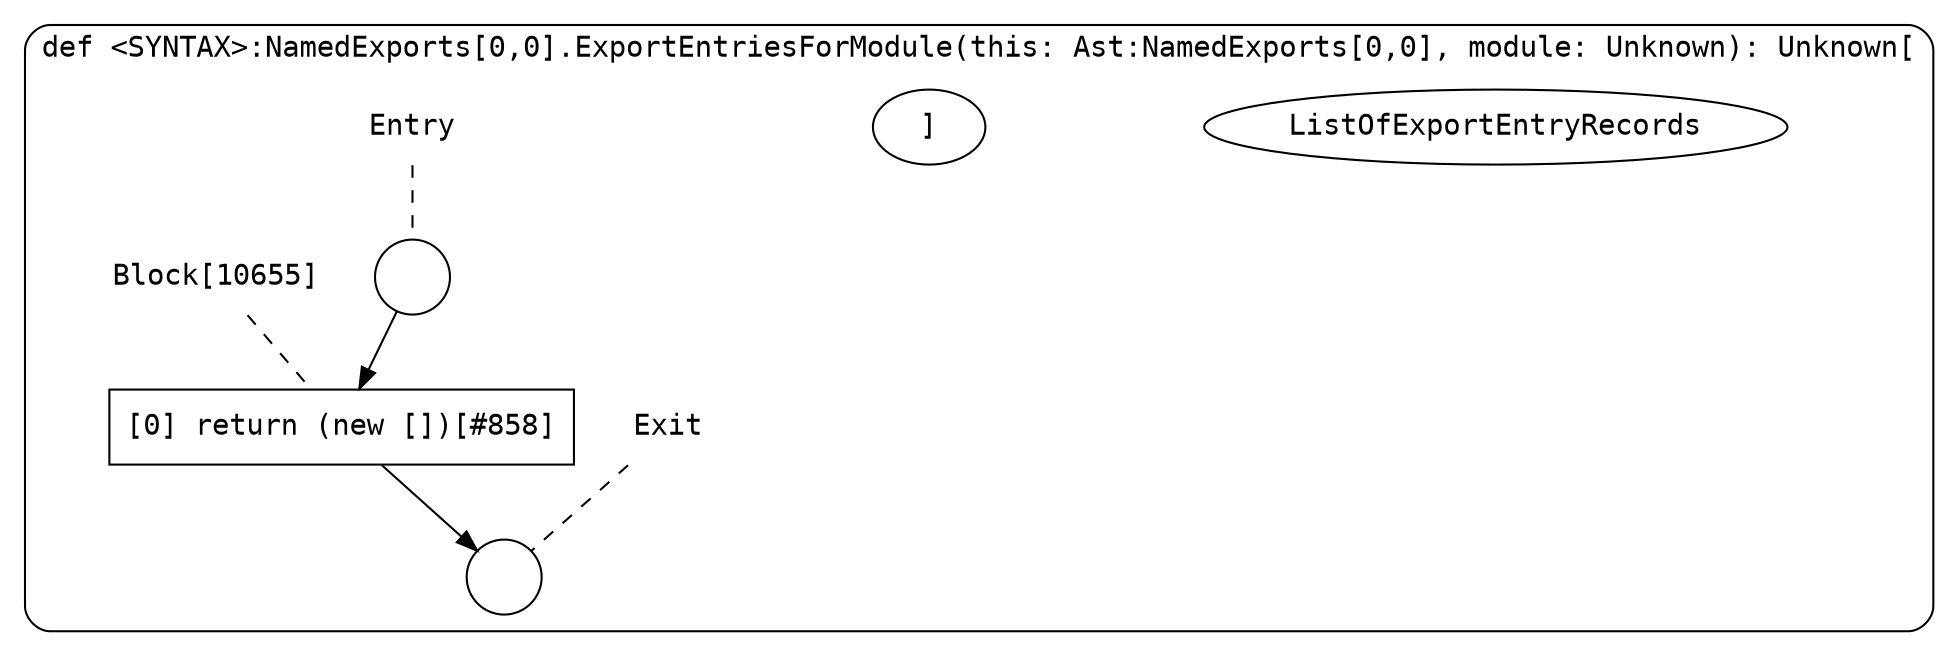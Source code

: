 digraph {
  graph [fontname = "Consolas"]
  node [fontname = "Consolas"]
  edge [fontname = "Consolas"]
  subgraph cluster1966 {
    label = "def <SYNTAX>:NamedExports[0,0].ExportEntriesForModule(this: Ast:NamedExports[0,0], module: Unknown): Unknown["ListOfExportEntryRecords"]"
    style = rounded
    cluster1966_entry_name [shape=none, label=<<font color="black">Entry</font>>]
    cluster1966_entry_name -> cluster1966_entry [arrowhead=none, color="black", style=dashed]
    cluster1966_entry [shape=circle label=" " color="black" fillcolor="white" style=filled]
    cluster1966_entry -> node10655 [color="black"]
    cluster1966_exit_name [shape=none, label=<<font color="black">Exit</font>>]
    cluster1966_exit_name -> cluster1966_exit [arrowhead=none, color="black", style=dashed]
    cluster1966_exit [shape=circle label=" " color="black" fillcolor="white" style=filled]
    node10655_name [shape=none, label=<<font color="black">Block[10655]</font>>]
    node10655_name -> node10655 [arrowhead=none, color="black", style=dashed]
    node10655 [shape=box, label=<<font color="black">[0] return (new [])[#858]<BR ALIGN="LEFT"/></font>> color="black" fillcolor="white", style=filled]
    node10655 -> cluster1966_exit [color="black"]
  }
}